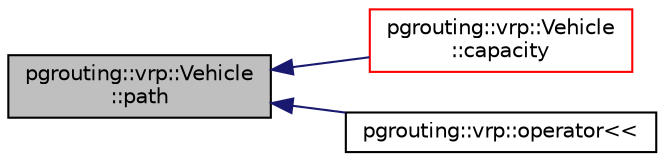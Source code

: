 digraph "pgrouting::vrp::Vehicle::path"
{
  edge [fontname="Helvetica",fontsize="10",labelfontname="Helvetica",labelfontsize="10"];
  node [fontname="Helvetica",fontsize="10",shape=record];
  rankdir="LR";
  Node845 [label="pgrouting::vrp::Vehicle\l::path",height=0.2,width=0.4,color="black", fillcolor="grey75", style="filled", fontcolor="black"];
  Node845 -> Node846 [dir="back",color="midnightblue",fontsize="10",style="solid",fontname="Helvetica"];
  Node846 [label="pgrouting::vrp::Vehicle\l::capacity",height=0.2,width=0.4,color="red", fillcolor="white", style="filled",URL="$classpgrouting_1_1vrp_1_1Vehicle.html#ae1ed768d6cabc552f29b2d33d86ff386"];
  Node845 -> Node848 [dir="back",color="midnightblue",fontsize="10",style="solid",fontname="Helvetica"];
  Node848 [label="pgrouting::vrp::operator\<\<",height=0.2,width=0.4,color="black", fillcolor="white", style="filled",URL="$namespacepgrouting_1_1vrp.html#ad52d4d4bcd5667c19bd9c78f72dde8c7"];
}
